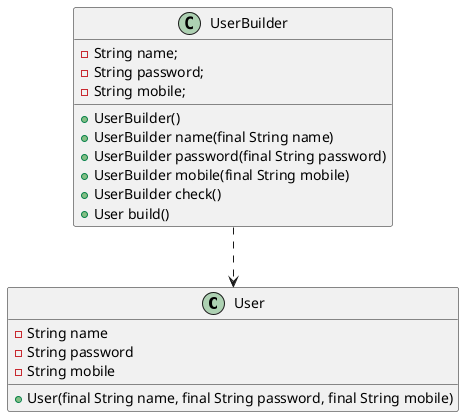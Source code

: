 @startuml

class User {
    - String name
    - String password
    - String mobile

    + User(final String name, final String password, final String mobile)
}

class UserBuilder {
    - String name;
    - String password;
    - String mobile;

    + UserBuilder()
    + UserBuilder name(final String name)
    + UserBuilder password(final String password)
    + UserBuilder mobile(final String mobile)
    + UserBuilder check()
    + User build()
}

UserBuilder  ..> User

@enduml